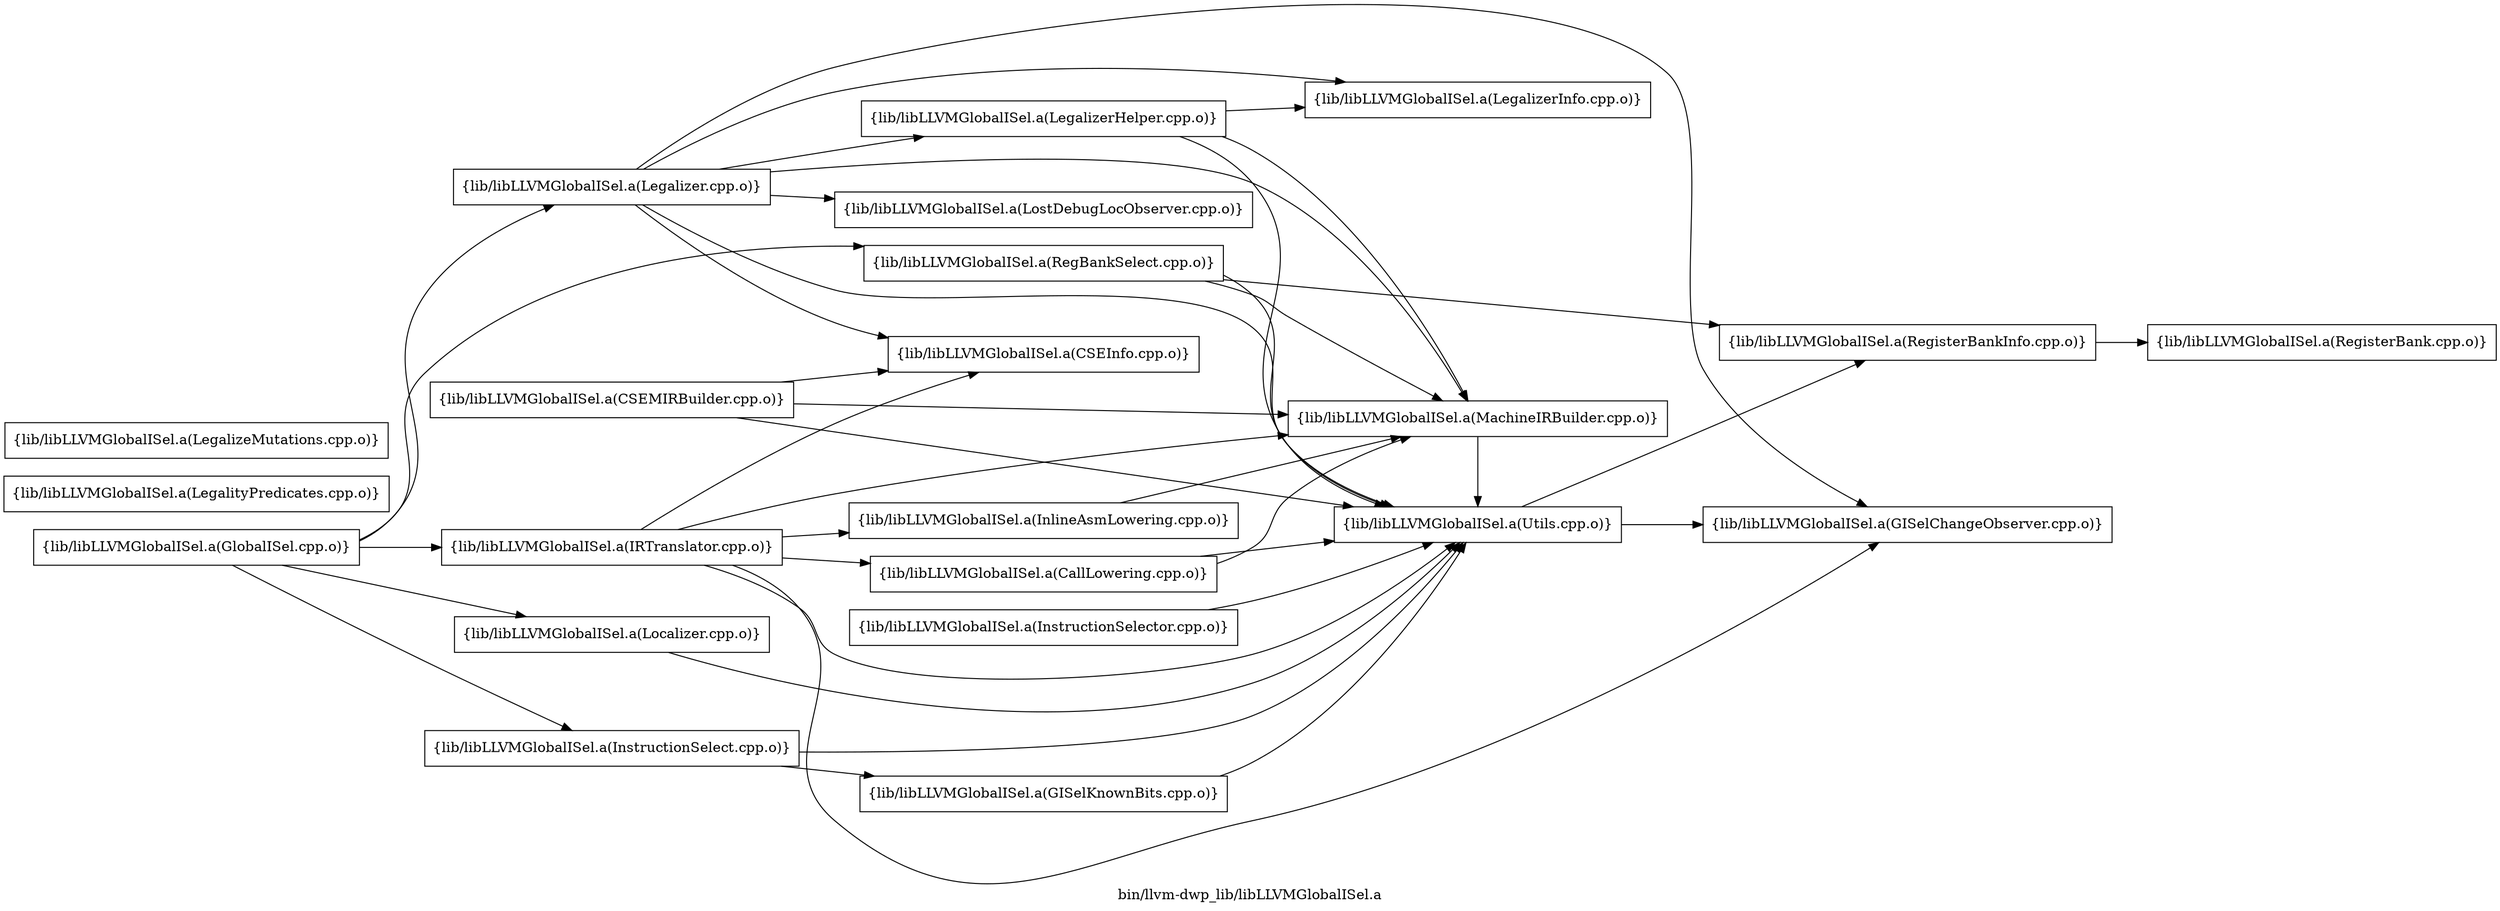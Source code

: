 digraph "bin/llvm-dwp_lib/libLLVMGlobalISel.a" {
	label="bin/llvm-dwp_lib/libLLVMGlobalISel.a";
	rankdir=LR;
	{ rank=same; Node0x557914d812d8;  }
	{ rank=same; Node0x557914d90378; Node0x557914d8de98;  }
	{ rank=same; Node0x557914d8f608; Node0x557914d8d1c8;  }

	Node0x557914d812d8 [shape=record,shape=box,group=0,label="{lib/libLLVMGlobalISel.a(CallLowering.cpp.o)}"];
	Node0x557914d812d8 -> Node0x557914d90378;
	Node0x557914d812d8 -> Node0x557914d8de98;
	Node0x557914d90378 [shape=record,shape=box,group=0,label="{lib/libLLVMGlobalISel.a(MachineIRBuilder.cpp.o)}"];
	Node0x557914d90378 -> Node0x557914d8de98;
	Node0x557914d8de98 [shape=record,shape=box,group=0,label="{lib/libLLVMGlobalISel.a(Utils.cpp.o)}"];
	Node0x557914d8de98 -> Node0x557914d8f608;
	Node0x557914d8de98 -> Node0x557914d8d1c8;
	Node0x557914d8fec8 [shape=record,shape=box,group=0,label="{lib/libLLVMGlobalISel.a(LegalityPredicates.cpp.o)}"];
	Node0x557914d91688 [shape=record,shape=box,group=0,label="{lib/libLLVMGlobalISel.a(LegalizeMutations.cpp.o)}"];
	Node0x557914d8a338 [shape=record,shape=box,group=0,label="{lib/libLLVMGlobalISel.a(LegalizerInfo.cpp.o)}"];
	Node0x557914d8d998 [shape=record,shape=box,group=0,label="{lib/libLLVMGlobalISel.a(RegisterBank.cpp.o)}"];
	Node0x557914d8d1c8 [shape=record,shape=box,group=0,label="{lib/libLLVMGlobalISel.a(RegisterBankInfo.cpp.o)}"];
	Node0x557914d8d1c8 -> Node0x557914d8d998;
	Node0x557914d8fc48 [shape=record,shape=box,group=0,label="{lib/libLLVMGlobalISel.a(InstructionSelector.cpp.o)}"];
	Node0x557914d8fc48 -> Node0x557914d8de98;
	Node0x557914d81eb8 [shape=record,shape=box,group=0,label="{lib/libLLVMGlobalISel.a(CSEInfo.cpp.o)}"];
	Node0x557914d80ec8 [shape=record,shape=box,group=0,label="{lib/libLLVMGlobalISel.a(GlobalISel.cpp.o)}"];
	Node0x557914d80ec8 -> Node0x557914d8e438;
	Node0x557914d80ec8 -> Node0x557914d8ed98;
	Node0x557914d80ec8 -> Node0x557914d90f08;
	Node0x557914d80ec8 -> Node0x557914d90058;
	Node0x557914d80ec8 -> Node0x557914d91098;
	Node0x557914d8e438 [shape=record,shape=box,group=0,label="{lib/libLLVMGlobalISel.a(IRTranslator.cpp.o)}"];
	Node0x557914d8e438 -> Node0x557914d81eb8;
	Node0x557914d8e438 -> Node0x557914d812d8;
	Node0x557914d8e438 -> Node0x557914d8f608;
	Node0x557914d8e438 -> Node0x557914d8f568;
	Node0x557914d8e438 -> Node0x557914d90378;
	Node0x557914d8e438 -> Node0x557914d8de98;
	Node0x557914d8ed98 [shape=record,shape=box,group=0,label="{lib/libLLVMGlobalISel.a(InstructionSelect.cpp.o)}"];
	Node0x557914d8ed98 -> Node0x557914d90418;
	Node0x557914d8ed98 -> Node0x557914d8de98;
	Node0x557914d90f08 [shape=record,shape=box,group=0,label="{lib/libLLVMGlobalISel.a(Legalizer.cpp.o)}"];
	Node0x557914d90f08 -> Node0x557914d81eb8;
	Node0x557914d90f08 -> Node0x557914d8f608;
	Node0x557914d90f08 -> Node0x557914d91228;
	Node0x557914d90f08 -> Node0x557914d8a338;
	Node0x557914d90f08 -> Node0x557914d919f8;
	Node0x557914d90f08 -> Node0x557914d90378;
	Node0x557914d90f08 -> Node0x557914d8de98;
	Node0x557914d91098 [shape=record,shape=box,group=0,label="{lib/libLLVMGlobalISel.a(RegBankSelect.cpp.o)}"];
	Node0x557914d91098 -> Node0x557914d90378;
	Node0x557914d91098 -> Node0x557914d8d1c8;
	Node0x557914d91098 -> Node0x557914d8de98;
	Node0x557914d90058 [shape=record,shape=box,group=0,label="{lib/libLLVMGlobalISel.a(Localizer.cpp.o)}"];
	Node0x557914d90058 -> Node0x557914d8de98;
	Node0x557914d8f608 [shape=record,shape=box,group=0,label="{lib/libLLVMGlobalISel.a(GISelChangeObserver.cpp.o)}"];
	Node0x557914d8f568 [shape=record,shape=box,group=0,label="{lib/libLLVMGlobalISel.a(InlineAsmLowering.cpp.o)}"];
	Node0x557914d8f568 -> Node0x557914d90378;
	Node0x557914d8d268 [shape=record,shape=box,group=0,label="{lib/libLLVMGlobalISel.a(CSEMIRBuilder.cpp.o)}"];
	Node0x557914d8d268 -> Node0x557914d81eb8;
	Node0x557914d8d268 -> Node0x557914d90378;
	Node0x557914d8d268 -> Node0x557914d8de98;
	Node0x557914d90418 [shape=record,shape=box,group=0,label="{lib/libLLVMGlobalISel.a(GISelKnownBits.cpp.o)}"];
	Node0x557914d90418 -> Node0x557914d8de98;
	Node0x557914d91228 [shape=record,shape=box,group=0,label="{lib/libLLVMGlobalISel.a(LegalizerHelper.cpp.o)}"];
	Node0x557914d91228 -> Node0x557914d8a338;
	Node0x557914d91228 -> Node0x557914d90378;
	Node0x557914d91228 -> Node0x557914d8de98;
	Node0x557914d919f8 [shape=record,shape=box,group=0,label="{lib/libLLVMGlobalISel.a(LostDebugLocObserver.cpp.o)}"];
}
